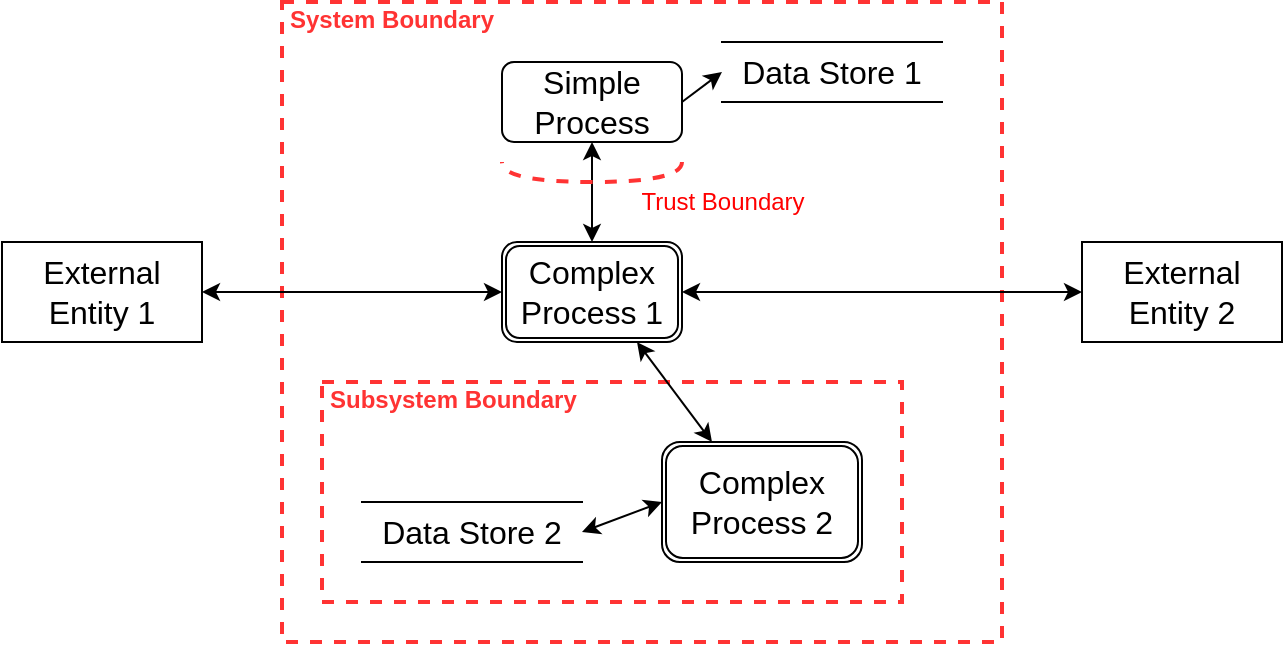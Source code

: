 <mxfile version="13.7.3" type="device"><diagram id="9IWmdSMfJTpE5Gw8eWRQ" name="Page-1"><mxGraphModel dx="1761" dy="1120" grid="1" gridSize="10" guides="1" tooltips="1" connect="1" arrows="1" fold="1" page="0" pageScale="1" pageWidth="850" pageHeight="1100" math="0" shadow="0"><root><mxCell id="0"/><mxCell id="1" parent="0"/><mxCell id="WU7GWfCi_3GzVYFVgM7I-1" value="System Boundary" style="html=1;fontColor=#FF3333;fontStyle=1;align=left;verticalAlign=top;spacing=0;labelBorderColor=none;fillColor=none;dashed=1;strokeWidth=2;strokeColor=#FF3333;spacingLeft=4;spacingTop=-3;" parent="1" vertex="1"><mxGeometry x="20" y="-20" width="360" height="320" as="geometry"/></mxCell><mxCell id="rx-pIHJR_-xb5jepBgxt-7" value="Subsystem Boundary" style="html=1;fontColor=#FF3333;fontStyle=1;align=left;verticalAlign=top;spacing=0;labelBorderColor=none;fillColor=none;dashed=1;strokeWidth=2;strokeColor=#FF3333;spacingLeft=4;spacingTop=-3;" parent="1" vertex="1"><mxGeometry x="40" y="170" width="290" height="110" as="geometry"/></mxCell><mxCell id="WU7GWfCi_3GzVYFVgM7I-6" value="&lt;span style=&quot;font-size: 16px&quot;&gt;External Entity 2&lt;/span&gt;" style="rounded=0;whiteSpace=wrap;html=1;" parent="1" vertex="1"><mxGeometry x="420" y="100" width="100" height="50" as="geometry"/></mxCell><mxCell id="rx-pIHJR_-xb5jepBgxt-9" value="&lt;font style=&quot;font-size: 16px&quot;&gt;Complex Process 2&lt;/font&gt;" style="shape=ext;double=1;rounded=1;whiteSpace=wrap;html=1;" parent="1" vertex="1"><mxGeometry x="210" y="200" width="100" height="60" as="geometry"/></mxCell><mxCell id="rx-pIHJR_-xb5jepBgxt-16" value="&lt;font style=&quot;font-size: 16px&quot;&gt;Simple Process&lt;/font&gt;" style="rounded=1;whiteSpace=wrap;html=1;" parent="1" vertex="1"><mxGeometry x="130" y="10" width="90" height="40" as="geometry"/></mxCell><mxCell id="rx-pIHJR_-xb5jepBgxt-19" value="&lt;font style=&quot;font-size: 16px&quot;&gt;Complex Process 1&lt;/font&gt;" style="shape=ext;double=1;rounded=1;whiteSpace=wrap;html=1;" parent="1" vertex="1"><mxGeometry x="130" y="100" width="90" height="50" as="geometry"/></mxCell><mxCell id="rx-pIHJR_-xb5jepBgxt-20" value="&lt;span style=&quot;font-size: 16px&quot;&gt;External Entity 1&lt;/span&gt;" style="rounded=0;whiteSpace=wrap;html=1;" parent="1" vertex="1"><mxGeometry x="-120" y="100" width="100" height="50" as="geometry"/></mxCell><mxCell id="rx-pIHJR_-xb5jepBgxt-29" value="" style="endArrow=classic;startArrow=classic;html=1;fontColor=#FF3333;entryX=0.25;entryY=0;entryDx=0;entryDy=0;exitX=0.75;exitY=1;exitDx=0;exitDy=0;" parent="1" source="rx-pIHJR_-xb5jepBgxt-19" target="rx-pIHJR_-xb5jepBgxt-9" edge="1"><mxGeometry width="50" height="50" relative="1" as="geometry"><mxPoint x="390" y="250" as="sourcePoint"/><mxPoint x="420" y="385" as="targetPoint"/></mxGeometry></mxCell><mxCell id="rx-pIHJR_-xb5jepBgxt-40" value="" style="endArrow=classic;startArrow=classic;html=1;fontColor=#FF3333;entryX=0.5;entryY=0;entryDx=0;entryDy=0;exitX=0.5;exitY=1;exitDx=0;exitDy=0;" parent="1" source="rx-pIHJR_-xb5jepBgxt-16" target="rx-pIHJR_-xb5jepBgxt-19" edge="1"><mxGeometry width="50" height="50" relative="1" as="geometry"><mxPoint x="320" y="235" as="sourcePoint"/><mxPoint x="360" y="240" as="targetPoint"/></mxGeometry></mxCell><mxCell id="rx-pIHJR_-xb5jepBgxt-44" value="" style="endArrow=classic;startArrow=classic;html=1;fontColor=#FF3333;entryX=1;entryY=0.5;entryDx=0;entryDy=0;exitX=0;exitY=0.5;exitDx=0;exitDy=0;" parent="1" source="rx-pIHJR_-xb5jepBgxt-19" target="rx-pIHJR_-xb5jepBgxt-20" edge="1"><mxGeometry width="50" height="50" relative="1" as="geometry"><mxPoint x="255" y="120" as="sourcePoint"/><mxPoint x="-20" y="87.5" as="targetPoint"/></mxGeometry></mxCell><mxCell id="rx-pIHJR_-xb5jepBgxt-45" value="" style="endArrow=classic;startArrow=classic;html=1;fontColor=#FF3333;entryX=0;entryY=0.5;entryDx=0;entryDy=0;exitX=1;exitY=0.5;exitDx=0;exitDy=0;" parent="1" source="rx-pIHJR_-xb5jepBgxt-19" target="WU7GWfCi_3GzVYFVgM7I-6" edge="1"><mxGeometry width="50" height="50" relative="1" as="geometry"><mxPoint x="220" y="223" as="sourcePoint"/><mxPoint x="-20" y="105" as="targetPoint"/></mxGeometry></mxCell><mxCell id="rx-pIHJR_-xb5jepBgxt-58" value="&lt;font style=&quot;font-size: 16px&quot;&gt;Data Store 1&lt;/font&gt;" style="shape=partialRectangle;whiteSpace=wrap;html=1;left=0;right=0;fillColor=none;" parent="1" vertex="1"><mxGeometry x="240" width="110" height="30" as="geometry"/></mxCell><mxCell id="rx-pIHJR_-xb5jepBgxt-67" value="" style="endArrow=classic;html=1;fontColor=#FF3333;entryX=0;entryY=0.5;entryDx=0;entryDy=0;exitX=1;exitY=0.5;exitDx=0;exitDy=0;" parent="1" source="rx-pIHJR_-xb5jepBgxt-16" target="rx-pIHJR_-xb5jepBgxt-58" edge="1"><mxGeometry width="50" height="50" relative="1" as="geometry"><mxPoint x="440" y="220" as="sourcePoint"/><mxPoint x="470" y="215" as="targetPoint"/></mxGeometry></mxCell><mxCell id="JKZvFUJx-lCFae6VfNDO-3" value="" style="endArrow=classic;startArrow=classic;html=1;fontColor=#FF3333;entryX=0;entryY=0.5;entryDx=0;entryDy=0;exitX=1;exitY=0.5;exitDx=0;exitDy=0;" parent="1" source="JKZvFUJx-lCFae6VfNDO-4" target="rx-pIHJR_-xb5jepBgxt-9" edge="1"><mxGeometry width="50" height="50" relative="1" as="geometry"><mxPoint x="140" y="245" as="sourcePoint"/><mxPoint x="185" y="110" as="targetPoint"/></mxGeometry></mxCell><mxCell id="JKZvFUJx-lCFae6VfNDO-4" value="&lt;font style=&quot;font-size: 16px&quot;&gt;Data Store 2&lt;/font&gt;" style="shape=partialRectangle;whiteSpace=wrap;html=1;left=0;right=0;fillColor=none;" parent="1" vertex="1"><mxGeometry x="60" y="230" width="110" height="30" as="geometry"/></mxCell><mxCell id="ApxcYLf1mlXkEFf7tZXr-1" value="" style="shape=requiredInterface;html=1;verticalLabelPosition=bottom;dashed=1;strokeColor=#FF3333;strokeWidth=2;fillColor=none;fontColor=#FF3333;align=left;rotation=90;" parent="1" vertex="1"><mxGeometry x="170" y="20" width="10" height="90" as="geometry"/></mxCell><mxCell id="ApxcYLf1mlXkEFf7tZXr-2" value="Trust Boundary" style="text;html=1;align=center;verticalAlign=middle;resizable=0;points=[];autosize=1;fontColor=#FF0000;" parent="1" vertex="1"><mxGeometry x="190" y="70" width="100" height="20" as="geometry"/></mxCell></root></mxGraphModel></diagram></mxfile>